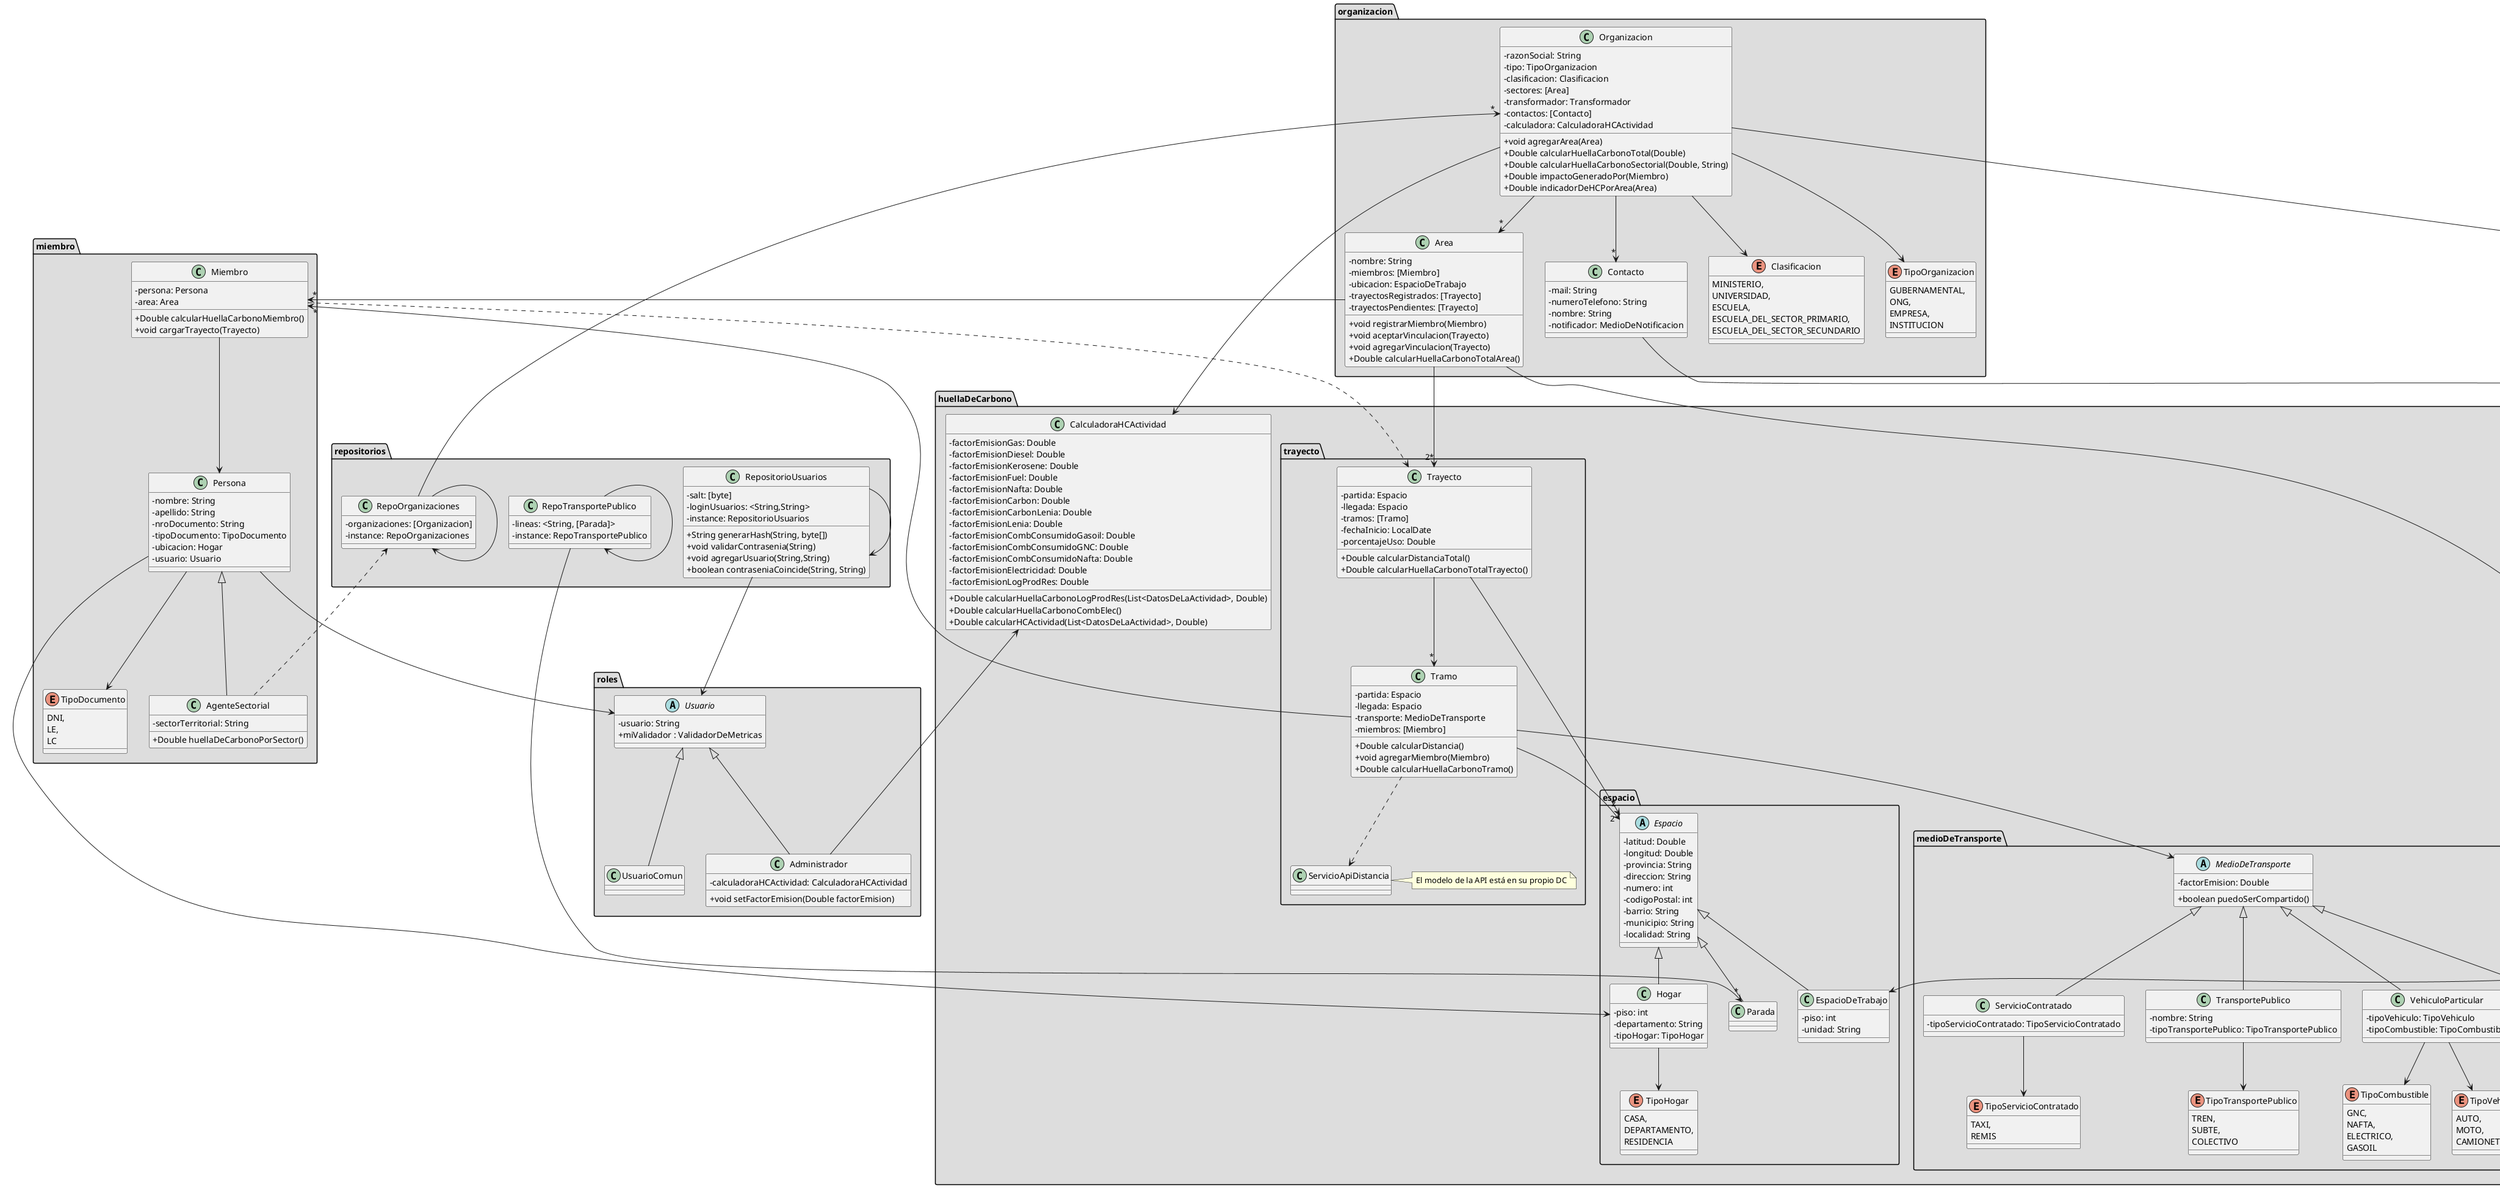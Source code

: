 @startuml
skinparam classAttributeIconSize 0

package "miembro" #DDDDDD {
    class Persona {
    -nombre: String
    -apellido: String
    -nroDocumento: String
    -tipoDocumento: TipoDocumento
    -ubicacion: Hogar
    -usuario: Usuario
    }

    class Miembro {
    -persona: Persona
    -area: Area

    +Double calcularHuellaCarbonoMiembro()
    +void cargarTrayecto(Trayecto)
    }

    class AgenteSectorial extends Persona {
    -sectorTerritorial: String

    +Double huellaDeCarbonoPorSector()
    }

    enum TipoDocumento {
    DNI,
    LE,
    LC
    }
}

package "organizacion" #DDDDDD {

    class Contacto {
    -mail: String
    -numeroTelefono: String
    -nombre: String
    -notificador: MedioDeNotificacion
    }

    class Organizacion {
    -razonSocial: String
    -tipo: TipoOrganizacion
    -clasificacion: Clasificacion
    -sectores: [Area]
    -transformador: Transformador
    -contactos: [Contacto]
    -calculadora: CalculadoraHCActividad

    +void agregarArea(Area)
    +Double calcularHuellaCarbonoTotal(Double)
    +Double calcularHuellaCarbonoSectorial(Double, String)
    +Double impactoGeneradoPor(Miembro)
    +Double indicadorDeHCPorArea(Area)
    }

    class Area {
    -nombre: String
    -miembros: [Miembro]
    -ubicacion: EspacioDeTrabajo
    -trayectosRegistrados: [Trayecto]
    -trayectosPendientes: [Trayecto]

    +void registrarMiembro(Miembro)
    +void aceptarVinculacion(Trayecto)
    +void agregarVinculacion(Trayecto)
    +Double calcularHuellaCarbonoTotalArea()
    }

    enum Clasificacion {
    MINISTERIO,
    UNIVERSIDAD,
    ESCUELA,
    ESCUELA_DEL_SECTOR_PRIMARIO,
    ESCUELA_DEL_SECTOR_SECUNDARIO
    }

    enum TipoOrganizacion {
    GUBERNAMENTAL,
    ONG,
    EMPRESA,
    INSTITUCION
    }
}

package "notificadores" #DDDDDD {

    abstract MedioDeNotificacion {

    +void notificar(Contacto)
    }

    class Mailer extends MedioDeNotificacion {

    }

    class Whatsapperia extends MedioDeNotificacion {

    }
}

package "repositorios" #DDDDDD {

    class RepoOrganizaciones {
    -organizaciones: [Organizacion]
    -instance: RepoOrganizaciones

    }

    class RepoTransportePublico {
    -lineas: <String, [Parada]>
    -instance: RepoTransportePublico

    }

    class RepositorioUsuarios {
    -salt: [byte]
    -loginUsuarios: <String,String>
    -instance: RepositorioUsuarios

    +String generarHash(String, byte[])
    +void validarContrasenia(String)
    +void agregarUsuario(String,String)
    +boolean contraseniaCoincide(String, String)
    }
}

package "huellaDeCarbono" #DDDDDD {

    class CalculadoraHCActividad {
    -factorEmisionGas: Double
    -factorEmisionDiesel: Double
    -factorEmisionKerosene: Double
    -factorEmisionFuel: Double
    -factorEmisionNafta: Double
    -factorEmisionCarbon: Double
    -factorEmisionCarbonLenia: Double
    -factorEmisionLenia: Double
    -factorEmisionCombConsumidoGasoil: Double
    -factorEmisionCombConsumidoGNC: Double
    -factorEmisionCombConsumidoNafta: Double
    -factorEmisionElectricidad: Double
    -factorEmisionLogProdRes: Double

    +Double calcularHuellaCarbonoLogProdRes(List<DatosDeLaActividad>, Double)
    +Double calcularHuellaCarbonoCombElec()
    +Double calcularHCActividad(List<DatosDeLaActividad>, Double)

    }

    package "espacio" {
        abstract class Espacio {
        -latitud: Double
        -longitud: Double
        -provincia: String
        -direccion: String
        -numero: int
        -codigoPostal: int
        -barrio: String
        -municipio: String
        -localidad: String
        }

        class Hogar extends Espacio {
        -piso: int
        -departamento: String
        -tipoHogar: TipoHogar
        }

        class Parada extends Espacio {

        }

        class EspacioDeTrabajo extends Espacio {
        -piso: int
        -unidad: String
        }

        enum TipoHogar {
        CASA,
        DEPARTAMENTO,
        RESIDENCIA
        }
    }

    package "medioDeTransporte" {

        abstract class MedioDeTransporte {
        -factorEmision: Double

        +boolean puedoSerCompartido()
        }

        class VehiculoParticular extends MedioDeTransporte {
        -tipoVehiculo: TipoVehiculo
        -tipoCombustible: TipoCombustible
        }

        enum TipoCombustible {
        GNC,
        NAFTA,
        ELECTRICO,
        GASOIL
        }

        enum TipoVehiculo {
        AUTO,
        MOTO,
        CAMIONETA
        }

        class TransporteNoMotorizado extends MedioDeTransporte {
        -tipoNoMotorizado: TipoNoMotorizado
        }

        enum TipoNoMotorizado {
        BICI,
        A_PIE,
        OTROS
        }

        class ServicioContratado extends MedioDeTransporte {
        -tipoServicioContratado: TipoServicioContratado
        }

        enum TipoServicioContratado {
        TAXI,
        REMIS
        }

        class TransportePublico extends MedioDeTransporte {
        -nombre: String
        -tipoTransportePublico: TipoTransportePublico
        }

        enum TipoTransportePublico {
        TREN,
        SUBTE,
        COLECTIVO
        }
    }

    package "trayecto" {

        class Trayecto {
        -partida: Espacio
        -llegada: Espacio
        -tramos: [Tramo]
        -fechaInicio: LocalDate
        -porcentajeUso: Double

        +Double calcularDistanciaTotal()
        +Double calcularHuellaCarbonoTotalTrayecto()
        }

        class Tramo {
        -partida: Espacio
        -llegada: Espacio
        -transporte: MedioDeTransporte
        -miembros: [Miembro]

        +Double calcularDistancia()
        +void agregarMiembro(Miembro)
        +Double calcularHuellaCarbonoTramo()
        }

        class ServicioApiDistancia {

        }
        note right: El modelo de la API está en su propio DC

    }
}

package "excel_ETL" #DDDDDD {

    class DatosDeLaActividad {
    -actividad:String
    -tipoDeConsumo:String
    -consumo:Consumo
    -periodoDeImputacion:String

    }

    class Consumo {
    -valor: Double
    -periodicidad:String
    }

    class Transformador {
    -datosActividad: [DatosDeLaActividad]

    +void cargarDatos(String)
    }
}

package "roles" #DDDDDD {

    abstract Usuario {
    -usuario: String
    +miValidador : ValidadorDeMetricas
    }

    class UsuarioComun extends Usuario {
    }

    class Administrador extends Usuario {
    -calculadoraHCActividad: CalculadoraHCActividad

    +void setFactorEmision(Double factorEmision)
    }
}

Miembro ..> Trayecto

Area --> EspacioDeTrabajo
Area --> "*" Miembro
Area --> "2*" Trayecto

Organizacion --> "*" Area
Organizacion --> TipoOrganizacion
Organizacion --> Clasificacion
Organizacion --> Transformador
Organizacion --> "*" Contacto
Organizacion --> CalculadoraHCActividad

Trayecto --> "2" Espacio
Trayecto --> "*" Tramo

DatosDeLaActividad --> Consumo

Transformador --> "*" DatosDeLaActividad

Tramo --> "2" Espacio
Tramo --> MedioDeTransporte
Tramo --> "*" Miembro
Tramo ..> ServicioApiDistancia

Hogar --> TipoHogar

VehiculoParticular --> TipoVehiculo
VehiculoParticular --> TipoCombustible

ServicioContratado --> TipoServicioContratado

TransportePublico --> TipoTransportePublico

TransporteNoMotorizado --> TipoNoMotorizado

RepositorioUsuarios --> Usuario
RepositorioUsuarios --> RepositorioUsuarios

RepoTransportePublico --> "*" Parada
RepoTransportePublico --> RepoTransportePublico

RepoOrganizaciones --> RepoOrganizaciones
RepoOrganizaciones --> "*" Organizacion

Miembro --> Persona

Persona --> Hogar
Persona --> Usuario
Persona --> TipoDocumento

Administrador --> CalculadoraHCActividad

Contacto --> MedioDeNotificacion

AgenteSectorial ..> RepoOrganizaciones

@enduml